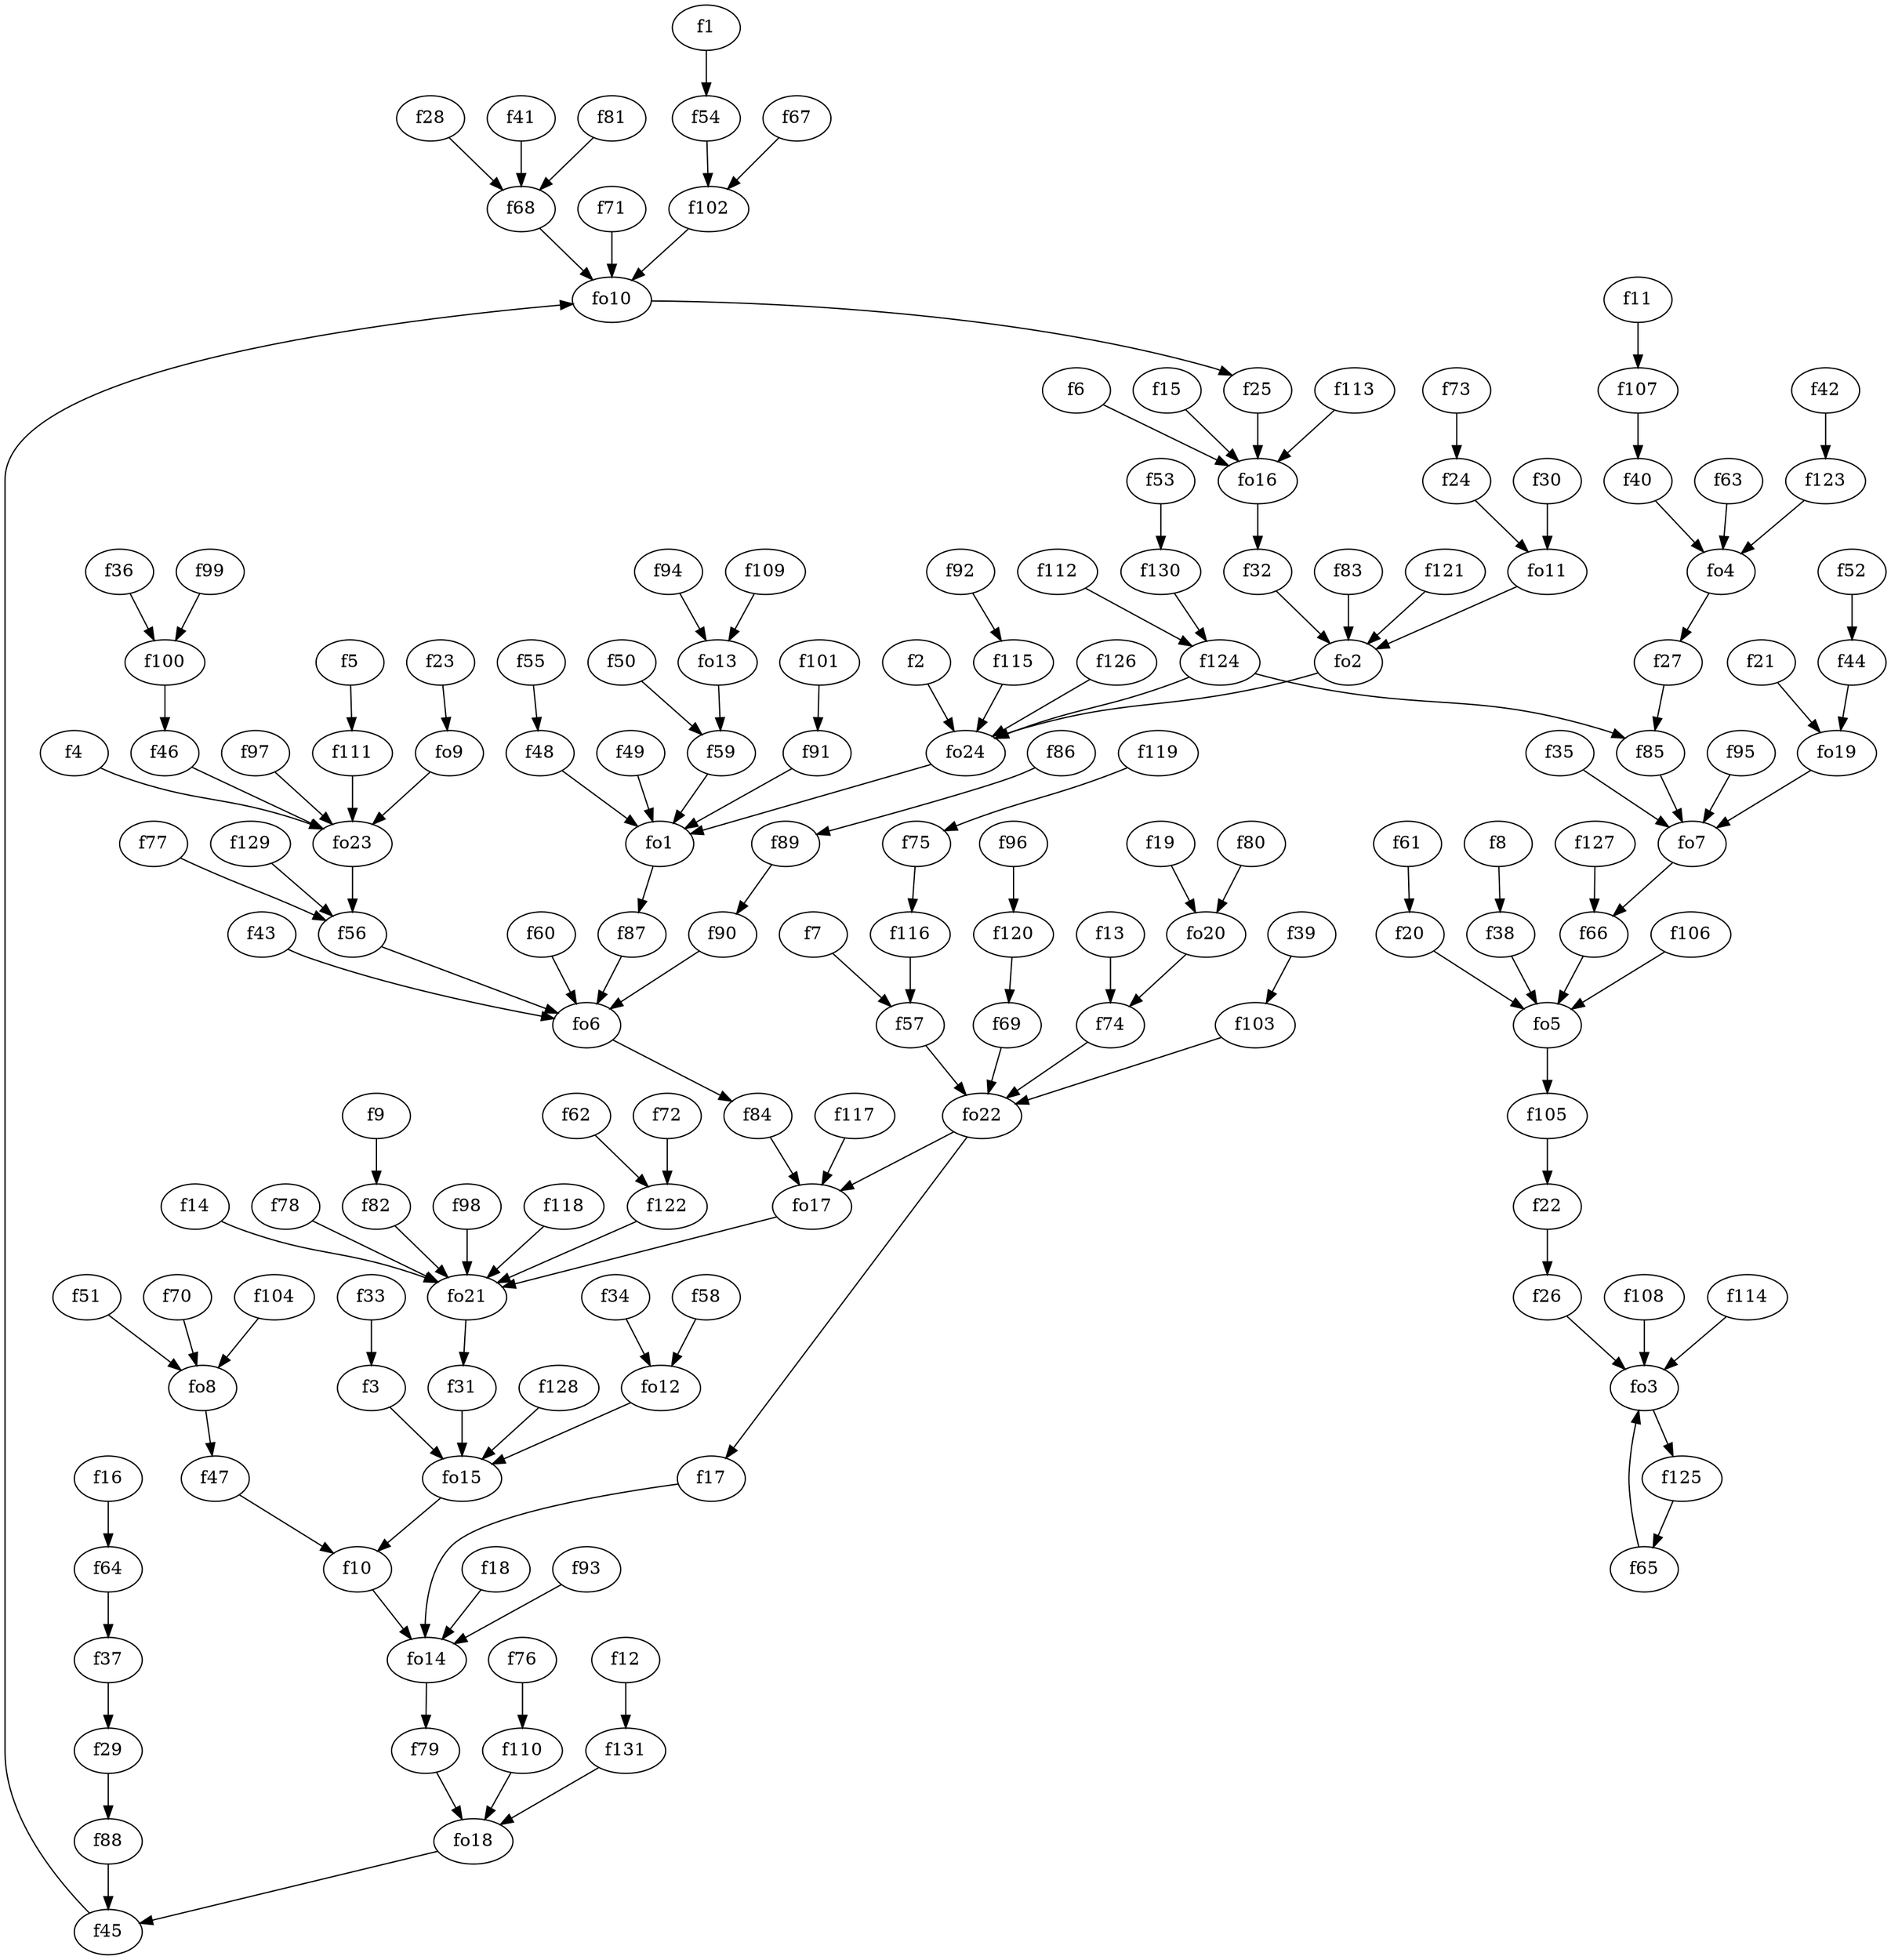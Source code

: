 strict digraph  {
f1;
f2;
f3;
f4;
f5;
f6;
f7;
f8;
f9;
f10;
f11;
f12;
f13;
f14;
f15;
f16;
f17;
f18;
f19;
f20;
f21;
f22;
f23;
f24;
f25;
f26;
f27;
f28;
f29;
f30;
f31;
f32;
f33;
f34;
f35;
f36;
f37;
f38;
f39;
f40;
f41;
f42;
f43;
f44;
f45;
f46;
f47;
f48;
f49;
f50;
f51;
f52;
f53;
f54;
f55;
f56;
f57;
f58;
f59;
f60;
f61;
f62;
f63;
f64;
f65;
f66;
f67;
f68;
f69;
f70;
f71;
f72;
f73;
f74;
f75;
f76;
f77;
f78;
f79;
f80;
f81;
f82;
f83;
f84;
f85;
f86;
f87;
f88;
f89;
f90;
f91;
f92;
f93;
f94;
f95;
f96;
f97;
f98;
f99;
f100;
f101;
f102;
f103;
f104;
f105;
f106;
f107;
f108;
f109;
f110;
f111;
f112;
f113;
f114;
f115;
f116;
f117;
f118;
f119;
f120;
f121;
f122;
f123;
f124;
f125;
f126;
f127;
f128;
f129;
f130;
f131;
fo1;
fo2;
fo3;
fo4;
fo5;
fo6;
fo7;
fo8;
fo9;
fo10;
fo11;
fo12;
fo13;
fo14;
fo15;
fo16;
fo17;
fo18;
fo19;
fo20;
fo21;
fo22;
fo23;
fo24;
f1 -> f54  [weight=2];
f2 -> fo24  [weight=2];
f3 -> fo15  [weight=2];
f4 -> fo23  [weight=2];
f5 -> f111  [weight=2];
f6 -> fo16  [weight=2];
f7 -> f57  [weight=2];
f8 -> f38  [weight=2];
f9 -> f82  [weight=2];
f10 -> fo14  [weight=2];
f11 -> f107  [weight=2];
f12 -> f131  [weight=2];
f13 -> f74  [weight=2];
f14 -> fo21  [weight=2];
f15 -> fo16  [weight=2];
f16 -> f64  [weight=2];
f17 -> fo14  [weight=2];
f18 -> fo14  [weight=2];
f19 -> fo20  [weight=2];
f20 -> fo5  [weight=2];
f21 -> fo19  [weight=2];
f22 -> f26  [weight=2];
f23 -> fo9  [weight=2];
f24 -> fo11  [weight=2];
f25 -> fo16  [weight=2];
f26 -> fo3  [weight=2];
f27 -> f85  [weight=2];
f28 -> f68  [weight=2];
f29 -> f88  [weight=2];
f30 -> fo11  [weight=2];
f31 -> fo15  [weight=2];
f32 -> fo2  [weight=2];
f33 -> f3  [weight=2];
f34 -> fo12  [weight=2];
f35 -> fo7  [weight=2];
f36 -> f100  [weight=2];
f37 -> f29  [weight=2];
f38 -> fo5  [weight=2];
f39 -> f103  [weight=2];
f40 -> fo4  [weight=2];
f41 -> f68  [weight=2];
f42 -> f123  [weight=2];
f43 -> fo6  [weight=2];
f44 -> fo19  [weight=2];
f45 -> fo10  [weight=2];
f46 -> fo23  [weight=2];
f47 -> f10  [weight=2];
f48 -> fo1  [weight=2];
f49 -> fo1  [weight=2];
f50 -> f59  [weight=2];
f51 -> fo8  [weight=2];
f52 -> f44  [weight=2];
f53 -> f130  [weight=2];
f54 -> f102  [weight=2];
f55 -> f48  [weight=2];
f56 -> fo6  [weight=2];
f57 -> fo22  [weight=2];
f58 -> fo12  [weight=2];
f59 -> fo1  [weight=2];
f60 -> fo6  [weight=2];
f61 -> f20  [weight=2];
f62 -> f122  [weight=2];
f63 -> fo4  [weight=2];
f64 -> f37  [weight=2];
f65 -> fo3  [weight=2];
f66 -> fo5  [weight=2];
f67 -> f102  [weight=2];
f68 -> fo10  [weight=2];
f69 -> fo22  [weight=2];
f70 -> fo8  [weight=2];
f71 -> fo10  [weight=2];
f72 -> f122  [weight=2];
f73 -> f24  [weight=2];
f74 -> fo22  [weight=2];
f75 -> f116  [weight=2];
f76 -> f110  [weight=2];
f77 -> f56  [weight=2];
f78 -> fo21  [weight=2];
f79 -> fo18  [weight=2];
f80 -> fo20  [weight=2];
f81 -> f68  [weight=2];
f82 -> fo21  [weight=2];
f83 -> fo2  [weight=2];
f84 -> fo17  [weight=2];
f85 -> fo7  [weight=2];
f86 -> f89  [weight=2];
f87 -> fo6  [weight=2];
f88 -> f45  [weight=2];
f89 -> f90  [weight=2];
f90 -> fo6  [weight=2];
f91 -> fo1  [weight=2];
f92 -> f115  [weight=2];
f93 -> fo14  [weight=2];
f94 -> fo13  [weight=2];
f95 -> fo7  [weight=2];
f96 -> f120  [weight=2];
f97 -> fo23  [weight=2];
f98 -> fo21  [weight=2];
f99 -> f100  [weight=2];
f100 -> f46  [weight=2];
f101 -> f91  [weight=2];
f102 -> fo10  [weight=2];
f103 -> fo22  [weight=2];
f104 -> fo8  [weight=2];
f105 -> f22  [weight=2];
f106 -> fo5  [weight=2];
f107 -> f40  [weight=2];
f108 -> fo3  [weight=2];
f109 -> fo13  [weight=2];
f110 -> fo18  [weight=2];
f111 -> fo23  [weight=2];
f112 -> f124  [weight=2];
f113 -> fo16  [weight=2];
f114 -> fo3  [weight=2];
f115 -> fo24  [weight=2];
f116 -> f57  [weight=2];
f117 -> fo17  [weight=2];
f118 -> fo21  [weight=2];
f119 -> f75  [weight=2];
f120 -> f69  [weight=2];
f121 -> fo2  [weight=2];
f122 -> fo21  [weight=2];
f123 -> fo4  [weight=2];
f124 -> fo24  [weight=2];
f124 -> f85  [weight=2];
f125 -> f65  [weight=2];
f126 -> fo24  [weight=2];
f127 -> f66  [weight=2];
f128 -> fo15  [weight=2];
f129 -> f56  [weight=2];
f130 -> f124  [weight=2];
f131 -> fo18  [weight=2];
fo1 -> f87  [weight=2];
fo2 -> fo24  [weight=2];
fo3 -> f125  [weight=2];
fo4 -> f27  [weight=2];
fo5 -> f105  [weight=2];
fo6 -> f84  [weight=2];
fo7 -> f66  [weight=2];
fo8 -> f47  [weight=2];
fo9 -> fo23  [weight=2];
fo10 -> f25  [weight=2];
fo11 -> fo2  [weight=2];
fo12 -> fo15  [weight=2];
fo13 -> f59  [weight=2];
fo14 -> f79  [weight=2];
fo15 -> f10  [weight=2];
fo16 -> f32  [weight=2];
fo17 -> fo21  [weight=2];
fo18 -> f45  [weight=2];
fo19 -> fo7  [weight=2];
fo20 -> f74  [weight=2];
fo21 -> f31  [weight=2];
fo22 -> fo17  [weight=2];
fo22 -> f17  [weight=2];
fo23 -> f56  [weight=2];
fo24 -> fo1  [weight=2];
}
